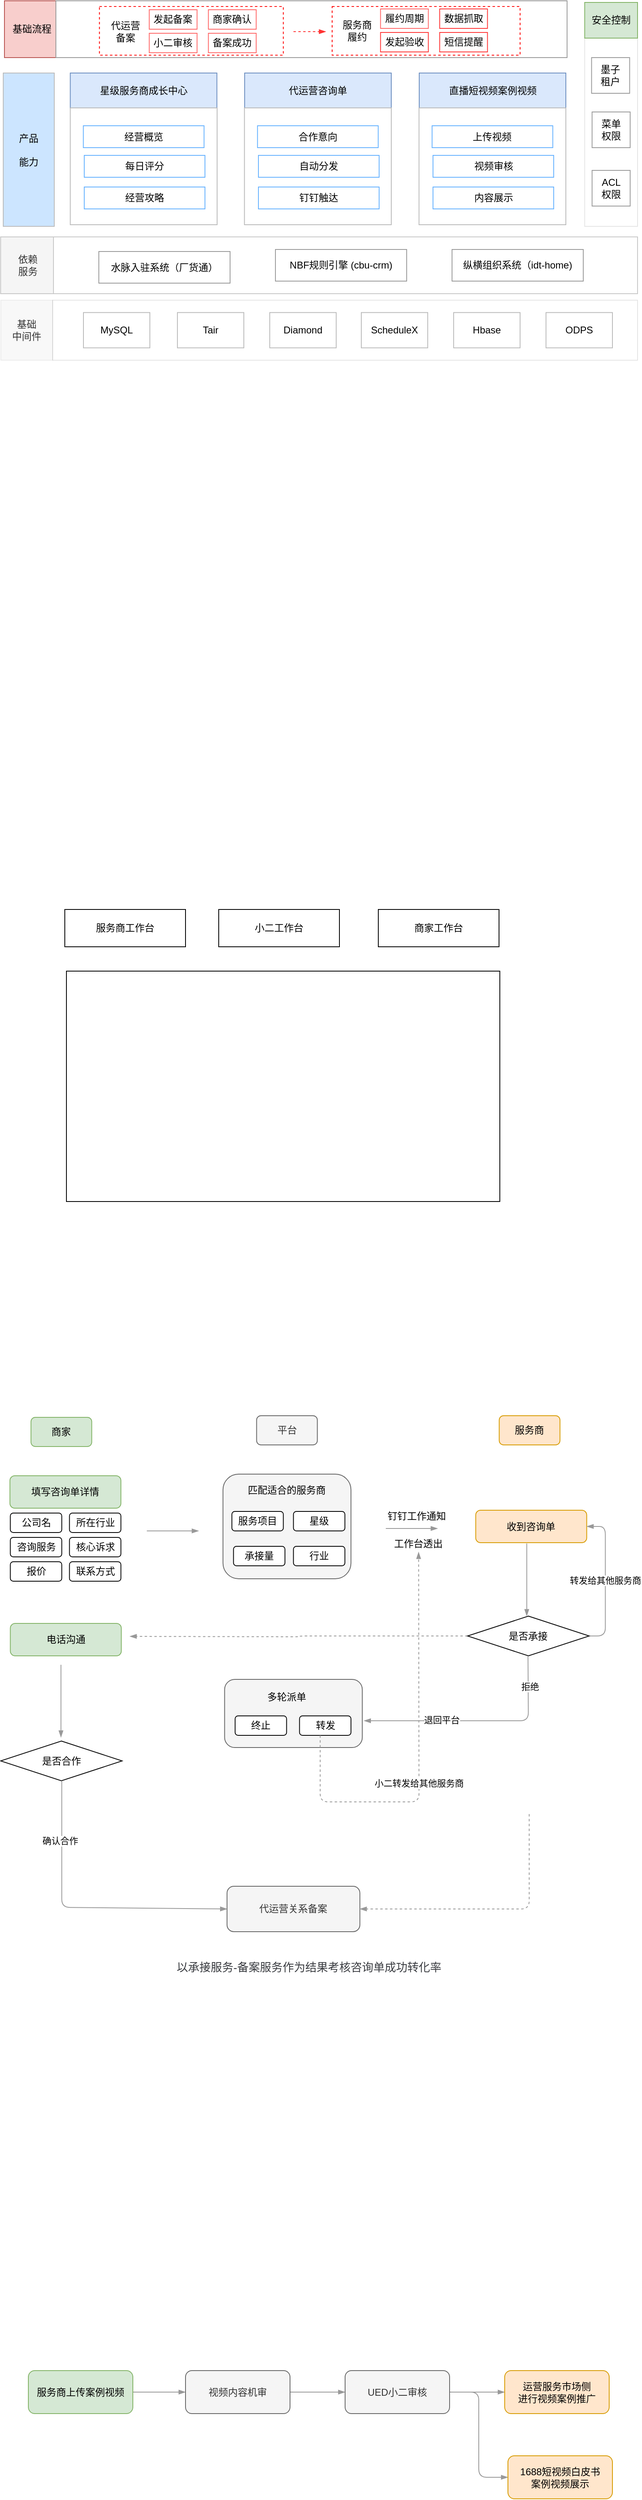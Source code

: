 <mxfile version="14.4.4" type="github">
  <diagram id="fzYdJxx9XS5O2OnHd9Sr" name="第 1 页">
    <mxGraphModel dx="1298" dy="772" grid="0" gridSize="10" guides="1" tooltips="1" connect="1" arrows="1" fold="1" page="0" pageScale="1" pageWidth="827" pageHeight="1169" background="none" math="0" shadow="0">
      <root>
        <mxCell id="0" />
        <mxCell id="1" parent="0" />
        <mxCell id="sth7DNuGs8PsifQStnxZ-1" value="" style="rounded=0;whiteSpace=wrap;html=1;strokeWidth=1;opacity=10;fillColor=none;" parent="1" vertex="1">
          <mxGeometry x="85" y="591" width="722" height="74" as="geometry" />
        </mxCell>
        <mxCell id="sth7DNuGs8PsifQStnxZ-3" value="MySQL" style="rounded=0;whiteSpace=wrap;html=1;strokeWidth=1;gradientColor=none;fillColor=none;strokeColor=#BABABA;" parent="1" vertex="1">
          <mxGeometry x="123" y="606.25" width="82" height="43.5" as="geometry" />
        </mxCell>
        <mxCell id="sth7DNuGs8PsifQStnxZ-7" value="Tair" style="rounded=0;whiteSpace=wrap;html=1;strokeWidth=1;gradientColor=none;fillColor=none;strokeColor=#BABABA;" parent="1" vertex="1">
          <mxGeometry x="239" y="606.25" width="82" height="43.5" as="geometry" />
        </mxCell>
        <mxCell id="sth7DNuGs8PsifQStnxZ-8" value="Diamond" style="rounded=0;whiteSpace=wrap;html=1;strokeWidth=1;gradientColor=none;fillColor=none;strokeColor=#BABABA;" parent="1" vertex="1">
          <mxGeometry x="353" y="606.25" width="82" height="43.5" as="geometry" />
        </mxCell>
        <mxCell id="sth7DNuGs8PsifQStnxZ-9" value="ScheduleX" style="rounded=0;whiteSpace=wrap;html=1;strokeWidth=1;gradientColor=none;fillColor=none;strokeColor=#BABABA;" parent="1" vertex="1">
          <mxGeometry x="466" y="606.25" width="82" height="43.5" as="geometry" />
        </mxCell>
        <mxCell id="sth7DNuGs8PsifQStnxZ-10" value="Hbase" style="rounded=0;whiteSpace=wrap;html=1;strokeWidth=1;gradientColor=none;fillColor=none;strokeColor=#BABABA;" parent="1" vertex="1">
          <mxGeometry x="580" y="606.25" width="82" height="43.5" as="geometry" />
        </mxCell>
        <mxCell id="sth7DNuGs8PsifQStnxZ-11" value="ODPS" style="rounded=0;whiteSpace=wrap;html=1;strokeWidth=1;gradientColor=none;fillColor=none;strokeColor=#BABABA;" parent="1" vertex="1">
          <mxGeometry x="694" y="606.25" width="82" height="43.5" as="geometry" />
        </mxCell>
        <mxCell id="sth7DNuGs8PsifQStnxZ-12" value="基础&lt;br&gt;中间件" style="rounded=0;whiteSpace=wrap;html=1;strokeColor=#666666;strokeWidth=1;opacity=10;fontColor=#333333;fillColor=#BABABA;" parent="1" vertex="1">
          <mxGeometry x="21" y="591" width="64" height="74" as="geometry" />
        </mxCell>
        <mxCell id="sth7DNuGs8PsifQStnxZ-22" value="服务商工作台" style="rounded=0;whiteSpace=wrap;html=1;strokeWidth=1;" parent="1" vertex="1">
          <mxGeometry x="100" y="1342" width="149" height="46" as="geometry" />
        </mxCell>
        <mxCell id="sth7DNuGs8PsifQStnxZ-23" value="小二工作台" style="rounded=0;whiteSpace=wrap;html=1;strokeWidth=1;" parent="1" vertex="1">
          <mxGeometry x="290" y="1342" width="149" height="46" as="geometry" />
        </mxCell>
        <mxCell id="sth7DNuGs8PsifQStnxZ-24" value="商家工作台" style="rounded=0;whiteSpace=wrap;html=1;strokeWidth=1;" parent="1" vertex="1">
          <mxGeometry x="487" y="1342" width="149" height="46" as="geometry" />
        </mxCell>
        <mxCell id="sth7DNuGs8PsifQStnxZ-25" value="" style="rounded=0;whiteSpace=wrap;html=1;strokeWidth=1;" parent="1" vertex="1">
          <mxGeometry x="102" y="1418" width="535" height="284" as="geometry" />
        </mxCell>
        <mxCell id="BvIXddIH53Y5yg7DUaGY-2" value="商家" style="rounded=1;whiteSpace=wrap;html=1;fillColor=#d5e8d4;strokeColor=#82b366;" vertex="1" parent="1">
          <mxGeometry x="58.25" y="1968" width="75" height="36" as="geometry" />
        </mxCell>
        <mxCell id="BvIXddIH53Y5yg7DUaGY-3" value="平台" style="rounded=1;whiteSpace=wrap;html=1;fillColor=#f5f5f5;strokeColor=#666666;fontColor=#333333;" vertex="1" parent="1">
          <mxGeometry x="336.75" y="1966" width="75" height="36" as="geometry" />
        </mxCell>
        <mxCell id="BvIXddIH53Y5yg7DUaGY-4" value="服务商" style="rounded=1;whiteSpace=wrap;html=1;fillColor=#ffe6cc;strokeColor=#d79b00;" vertex="1" parent="1">
          <mxGeometry x="636.25" y="1966" width="75" height="36" as="geometry" />
        </mxCell>
        <mxCell id="BvIXddIH53Y5yg7DUaGY-6" value="填写咨询单详情" style="rounded=1;whiteSpace=wrap;html=1;fillColor=#d5e8d4;strokeColor=#82b366;" vertex="1" parent="1">
          <mxGeometry x="32.25" y="2040" width="137" height="40" as="geometry" />
        </mxCell>
        <mxCell id="BvIXddIH53Y5yg7DUaGY-9" value="所在行业" style="rounded=1;whiteSpace=wrap;html=1;" vertex="1" parent="1">
          <mxGeometry x="105.75" y="2086" width="63.5" height="24" as="geometry" />
        </mxCell>
        <mxCell id="BvIXddIH53Y5yg7DUaGY-10" value="公司名" style="rounded=1;whiteSpace=wrap;html=1;" vertex="1" parent="1">
          <mxGeometry x="32.75" y="2086" width="63.5" height="24" as="geometry" />
        </mxCell>
        <mxCell id="BvIXddIH53Y5yg7DUaGY-11" value="咨询服务" style="rounded=1;whiteSpace=wrap;html=1;" vertex="1" parent="1">
          <mxGeometry x="32.75" y="2116" width="63.5" height="24" as="geometry" />
        </mxCell>
        <mxCell id="BvIXddIH53Y5yg7DUaGY-12" value="核心诉求" style="rounded=1;whiteSpace=wrap;html=1;" vertex="1" parent="1">
          <mxGeometry x="105.75" y="2116" width="63.5" height="24" as="geometry" />
        </mxCell>
        <mxCell id="BvIXddIH53Y5yg7DUaGY-13" value="报价" style="rounded=1;whiteSpace=wrap;html=1;" vertex="1" parent="1">
          <mxGeometry x="32.75" y="2146" width="63.5" height="24" as="geometry" />
        </mxCell>
        <mxCell id="BvIXddIH53Y5yg7DUaGY-14" value="联系方式" style="rounded=1;whiteSpace=wrap;html=1;" vertex="1" parent="1">
          <mxGeometry x="105.75" y="2146" width="63.5" height="24" as="geometry" />
        </mxCell>
        <mxCell id="BvIXddIH53Y5yg7DUaGY-15" value="" style="rounded=1;whiteSpace=wrap;html=1;fillColor=#f5f5f5;strokeColor=#666666;fontColor=#333333;" vertex="1" parent="1">
          <mxGeometry x="295.25" y="2038" width="158" height="129" as="geometry" />
        </mxCell>
        <mxCell id="BvIXddIH53Y5yg7DUaGY-17" value="匹配适合的服务商" style="text;html=1;strokeColor=none;fillColor=none;align=center;verticalAlign=middle;whiteSpace=wrap;rounded=0;" vertex="1" parent="1">
          <mxGeometry x="323.25" y="2050" width="102" height="15" as="geometry" />
        </mxCell>
        <mxCell id="BvIXddIH53Y5yg7DUaGY-18" value="服务项目" style="rounded=1;whiteSpace=wrap;html=1;" vertex="1" parent="1">
          <mxGeometry x="306.25" y="2084" width="63.5" height="24" as="geometry" />
        </mxCell>
        <mxCell id="BvIXddIH53Y5yg7DUaGY-20" value="星级" style="rounded=1;whiteSpace=wrap;html=1;" vertex="1" parent="1">
          <mxGeometry x="382.25" y="2084" width="63.5" height="24" as="geometry" />
        </mxCell>
        <mxCell id="BvIXddIH53Y5yg7DUaGY-21" value="承接量" style="rounded=1;whiteSpace=wrap;html=1;" vertex="1" parent="1">
          <mxGeometry x="308.25" y="2127" width="63.5" height="24" as="geometry" />
        </mxCell>
        <mxCell id="BvIXddIH53Y5yg7DUaGY-23" value="行业" style="rounded=1;whiteSpace=wrap;html=1;" vertex="1" parent="1">
          <mxGeometry x="382.25" y="2127" width="63.5" height="24" as="geometry" />
        </mxCell>
        <mxCell id="BvIXddIH53Y5yg7DUaGY-24" value="" style="endArrow=blockThin;html=1;endFill=1;rounded=1;strokeColor=#999999;" edge="1" parent="1">
          <mxGeometry width="50" height="50" relative="1" as="geometry">
            <mxPoint x="201.25" y="2108" as="sourcePoint" />
            <mxPoint x="265.25" y="2108" as="targetPoint" />
          </mxGeometry>
        </mxCell>
        <mxCell id="BvIXddIH53Y5yg7DUaGY-28" value="收到咨询单" style="rounded=1;whiteSpace=wrap;html=1;fillColor=#ffe6cc;strokeColor=#d79b00;" vertex="1" parent="1">
          <mxGeometry x="607.25" y="2082.5" width="137" height="40" as="geometry" />
        </mxCell>
        <mxCell id="BvIXddIH53Y5yg7DUaGY-29" value="" style="endArrow=blockThin;html=1;endFill=1;rounded=1;strokeColor=#999999;" edge="1" parent="1">
          <mxGeometry width="50" height="50" relative="1" as="geometry">
            <mxPoint x="496.25" y="2105" as="sourcePoint" />
            <mxPoint x="560.25" y="2105" as="targetPoint" />
          </mxGeometry>
        </mxCell>
        <mxCell id="BvIXddIH53Y5yg7DUaGY-30" value="钉钉工作通知" style="text;html=1;strokeColor=none;fillColor=none;align=center;verticalAlign=middle;whiteSpace=wrap;rounded=0;" vertex="1" parent="1">
          <mxGeometry x="489.25" y="2080" width="91" height="20" as="geometry" />
        </mxCell>
        <mxCell id="BvIXddIH53Y5yg7DUaGY-31" value="工作台透出" style="text;html=1;strokeColor=none;fillColor=none;align=center;verticalAlign=middle;whiteSpace=wrap;rounded=0;" vertex="1" parent="1">
          <mxGeometry x="491.25" y="2114" width="91" height="20" as="geometry" />
        </mxCell>
        <mxCell id="BvIXddIH53Y5yg7DUaGY-33" style="edgeStyle=orthogonalEdgeStyle;rounded=1;orthogonalLoop=1;jettySize=auto;html=1;exitX=0.5;exitY=1;exitDx=0;exitDy=0;endArrow=blockThin;endFill=1;strokeColor=#999999;" edge="1" parent="1" source="BvIXddIH53Y5yg7DUaGY-30" target="BvIXddIH53Y5yg7DUaGY-30">
          <mxGeometry relative="1" as="geometry" />
        </mxCell>
        <mxCell id="BvIXddIH53Y5yg7DUaGY-34" value="" style="endArrow=blockThin;html=1;endFill=1;rounded=1;strokeColor=#999999;" edge="1" parent="1">
          <mxGeometry width="50" height="50" relative="1" as="geometry">
            <mxPoint x="670.25" y="2123.5" as="sourcePoint" />
            <mxPoint x="670.25" y="2213" as="targetPoint" />
          </mxGeometry>
        </mxCell>
        <mxCell id="BvIXddIH53Y5yg7DUaGY-46" style="edgeStyle=orthogonalEdgeStyle;rounded=1;orthogonalLoop=1;jettySize=auto;html=1;endArrow=blockThin;endFill=1;strokeColor=#999999;dashed=1;" edge="1" parent="1" source="BvIXddIH53Y5yg7DUaGY-35">
          <mxGeometry relative="1" as="geometry">
            <mxPoint x="180.25" y="2238" as="targetPoint" />
          </mxGeometry>
        </mxCell>
        <mxCell id="BvIXddIH53Y5yg7DUaGY-47" value="转发给其他服务商" style="edgeStyle=orthogonalEdgeStyle;rounded=1;orthogonalLoop=1;jettySize=auto;html=1;entryX=1;entryY=0.5;entryDx=0;entryDy=0;endArrow=blockThin;endFill=1;strokeColor=#999999;" edge="1" parent="1" source="BvIXddIH53Y5yg7DUaGY-35" target="BvIXddIH53Y5yg7DUaGY-28">
          <mxGeometry relative="1" as="geometry">
            <Array as="points">
              <mxPoint x="767.25" y="2238" />
              <mxPoint x="767.25" y="2103" />
            </Array>
          </mxGeometry>
        </mxCell>
        <mxCell id="BvIXddIH53Y5yg7DUaGY-35" value="是否承接" style="strokeWidth=1;html=1;shape=mxgraph.flowchart.decision;whiteSpace=wrap;" vertex="1" parent="1">
          <mxGeometry x="597.25" y="2213" width="150" height="49" as="geometry" />
        </mxCell>
        <mxCell id="BvIXddIH53Y5yg7DUaGY-37" value="" style="endArrow=blockThin;html=1;endFill=1;rounded=1;strokeColor=#999999;entryX=1.012;entryY=0.607;entryDx=0;entryDy=0;entryPerimeter=0;" edge="1" parent="1" target="BvIXddIH53Y5yg7DUaGY-39">
          <mxGeometry width="50" height="50" relative="1" as="geometry">
            <mxPoint x="671.75" y="2262" as="sourcePoint" />
            <mxPoint x="672.25" y="2338" as="targetPoint" />
            <Array as="points">
              <mxPoint x="672.25" y="2342" />
            </Array>
          </mxGeometry>
        </mxCell>
        <mxCell id="BvIXddIH53Y5yg7DUaGY-38" value="拒绝" style="edgeLabel;html=1;align=center;verticalAlign=middle;resizable=0;points=[];" vertex="1" connectable="0" parent="BvIXddIH53Y5yg7DUaGY-37">
          <mxGeometry x="-0.106" relative="1" as="geometry">
            <mxPoint x="47.5" y="-42" as="offset" />
          </mxGeometry>
        </mxCell>
        <mxCell id="BvIXddIH53Y5yg7DUaGY-43" value="退回平台" style="edgeLabel;html=1;align=center;verticalAlign=middle;resizable=0;points=[];" vertex="1" connectable="0" parent="BvIXddIH53Y5yg7DUaGY-37">
          <mxGeometry x="0.329" y="-1" relative="1" as="geometry">
            <mxPoint as="offset" />
          </mxGeometry>
        </mxCell>
        <mxCell id="BvIXddIH53Y5yg7DUaGY-39" value="" style="rounded=1;whiteSpace=wrap;html=1;fillColor=#f5f5f5;strokeColor=#666666;fontColor=#333333;" vertex="1" parent="1">
          <mxGeometry x="297.25" y="2291" width="170" height="84" as="geometry" />
        </mxCell>
        <mxCell id="BvIXddIH53Y5yg7DUaGY-40" value="多轮派单" style="text;html=1;strokeColor=none;fillColor=none;align=center;verticalAlign=middle;whiteSpace=wrap;rounded=0;" vertex="1" parent="1">
          <mxGeometry x="323.25" y="2305" width="102" height="15" as="geometry" />
        </mxCell>
        <mxCell id="BvIXddIH53Y5yg7DUaGY-41" value="终止" style="rounded=1;whiteSpace=wrap;html=1;" vertex="1" parent="1">
          <mxGeometry x="310.25" y="2336" width="63.5" height="24" as="geometry" />
        </mxCell>
        <mxCell id="BvIXddIH53Y5yg7DUaGY-42" value="转发" style="rounded=1;whiteSpace=wrap;html=1;" vertex="1" parent="1">
          <mxGeometry x="389.75" y="2336" width="63.5" height="24" as="geometry" />
        </mxCell>
        <mxCell id="BvIXddIH53Y5yg7DUaGY-44" value="小二转发给其他服务商" style="endArrow=blockThin;html=1;endFill=1;rounded=1;strokeColor=#999999;entryX=0.5;entryY=1;entryDx=0;entryDy=0;dashed=1;" edge="1" parent="1" target="BvIXddIH53Y5yg7DUaGY-31">
          <mxGeometry x="-0.113" width="50" height="50" relative="1" as="geometry">
            <mxPoint x="415.25" y="2360" as="sourcePoint" />
            <mxPoint x="571.25" y="2210" as="targetPoint" />
            <Array as="points">
              <mxPoint x="415.25" y="2442" />
              <mxPoint x="537.25" y="2442" />
            </Array>
            <mxPoint as="offset" />
          </mxGeometry>
        </mxCell>
        <mxCell id="BvIXddIH53Y5yg7DUaGY-45" value="电话沟通" style="rounded=1;whiteSpace=wrap;html=1;fillColor=#d5e8d4;strokeColor=#82b366;" vertex="1" parent="1">
          <mxGeometry x="32.75" y="2222" width="137" height="40" as="geometry" />
        </mxCell>
        <mxCell id="BvIXddIH53Y5yg7DUaGY-48" value="" style="endArrow=blockThin;html=1;endFill=1;rounded=1;strokeColor=#999999;" edge="1" parent="1">
          <mxGeometry width="50" height="50" relative="1" as="geometry">
            <mxPoint x="95.25" y="2273" as="sourcePoint" />
            <mxPoint x="95.25" y="2362.5" as="targetPoint" />
          </mxGeometry>
        </mxCell>
        <mxCell id="BvIXddIH53Y5yg7DUaGY-49" value="是否合作" style="strokeWidth=1;html=1;shape=mxgraph.flowchart.decision;whiteSpace=wrap;" vertex="1" parent="1">
          <mxGeometry x="20.75" y="2367" width="150" height="49" as="geometry" />
        </mxCell>
        <mxCell id="BvIXddIH53Y5yg7DUaGY-51" value="" style="endArrow=blockThin;html=1;endFill=1;rounded=1;strokeColor=#999999;entryX=0;entryY=0.5;entryDx=0;entryDy=0;" edge="1" parent="1" target="BvIXddIH53Y5yg7DUaGY-52">
          <mxGeometry width="50" height="50" relative="1" as="geometry">
            <mxPoint x="96.25" y="2416" as="sourcePoint" />
            <mxPoint x="96.25" y="2505.5" as="targetPoint" />
            <Array as="points">
              <mxPoint x="96.25" y="2572" />
            </Array>
          </mxGeometry>
        </mxCell>
        <mxCell id="BvIXddIH53Y5yg7DUaGY-53" value="确认合作" style="edgeLabel;html=1;align=center;verticalAlign=middle;resizable=0;points=[];" vertex="1" connectable="0" parent="BvIXddIH53Y5yg7DUaGY-51">
          <mxGeometry x="-0.24" y="-1" relative="1" as="geometry">
            <mxPoint x="-2" y="-63" as="offset" />
          </mxGeometry>
        </mxCell>
        <mxCell id="BvIXddIH53Y5yg7DUaGY-52" value="代运营关系备案" style="rounded=1;whiteSpace=wrap;html=1;fillColor=#f5f5f5;strokeColor=#666666;fontColor=#333333;" vertex="1" parent="1">
          <mxGeometry x="300.25" y="2546" width="164" height="56" as="geometry" />
        </mxCell>
        <mxCell id="BvIXddIH53Y5yg7DUaGY-55" value="" style="endArrow=blockThin;html=1;endFill=1;rounded=1;strokeColor=#999999;entryX=1;entryY=0.5;entryDx=0;entryDy=0;dashed=1;" edge="1" parent="1" target="BvIXddIH53Y5yg7DUaGY-52">
          <mxGeometry width="50" height="50" relative="1" as="geometry">
            <mxPoint x="673.25" y="2457" as="sourcePoint" />
            <mxPoint x="673.25" y="2586.5" as="targetPoint" />
            <Array as="points">
              <mxPoint x="673.25" y="2574" />
            </Array>
          </mxGeometry>
        </mxCell>
        <mxCell id="BvIXddIH53Y5yg7DUaGY-57" value="&lt;span style=&quot;color: rgb(58 , 60 , 65) ; font-family: , , &amp;#34;segoe ui&amp;#34; , &amp;#34;pingfang sc&amp;#34; , &amp;#34;hiragino sans gb&amp;#34; , &amp;#34;microsoft yahei&amp;#34; , &amp;#34;helvetica neue&amp;#34; , &amp;#34;helvetica&amp;#34; , &amp;#34;arial&amp;#34; , sans-serif ; font-size: 14px&quot;&gt;以承接服务-备案服务作为结果考核咨询单成功转化率&lt;/span&gt;" style="text;html=1;strokeColor=none;fillColor=none;align=center;verticalAlign=middle;whiteSpace=wrap;rounded=0;" vertex="1" parent="1">
          <mxGeometry x="226.5" y="2636" width="348.5" height="20" as="geometry" />
        </mxCell>
        <mxCell id="BvIXddIH53Y5yg7DUaGY-62" style="edgeStyle=orthogonalEdgeStyle;rounded=1;orthogonalLoop=1;jettySize=auto;html=1;entryX=0;entryY=0.5;entryDx=0;entryDy=0;endArrow=blockThin;endFill=1;strokeColor=#999999;" edge="1" parent="1" source="BvIXddIH53Y5yg7DUaGY-59" target="BvIXddIH53Y5yg7DUaGY-60">
          <mxGeometry relative="1" as="geometry" />
        </mxCell>
        <mxCell id="BvIXddIH53Y5yg7DUaGY-59" value="服务商上传案例视频" style="rounded=1;whiteSpace=wrap;html=1;strokeWidth=1;fillColor=#d5e8d4;strokeColor=#82b366;" vertex="1" parent="1">
          <mxGeometry x="55" y="3143" width="129" height="53" as="geometry" />
        </mxCell>
        <mxCell id="BvIXddIH53Y5yg7DUaGY-63" style="edgeStyle=orthogonalEdgeStyle;rounded=1;orthogonalLoop=1;jettySize=auto;html=1;entryX=0;entryY=0.5;entryDx=0;entryDy=0;endArrow=blockThin;endFill=1;strokeColor=#999999;" edge="1" parent="1" source="BvIXddIH53Y5yg7DUaGY-60" target="BvIXddIH53Y5yg7DUaGY-61">
          <mxGeometry relative="1" as="geometry" />
        </mxCell>
        <mxCell id="BvIXddIH53Y5yg7DUaGY-60" value="视频内容机审" style="rounded=1;whiteSpace=wrap;html=1;strokeWidth=1;fillColor=#f5f5f5;strokeColor=#666666;fontColor=#333333;" vertex="1" parent="1">
          <mxGeometry x="249" y="3143" width="129" height="53" as="geometry" />
        </mxCell>
        <mxCell id="BvIXddIH53Y5yg7DUaGY-65" style="edgeStyle=orthogonalEdgeStyle;rounded=1;orthogonalLoop=1;jettySize=auto;html=1;endArrow=blockThin;endFill=1;strokeColor=#999999;" edge="1" parent="1" source="BvIXddIH53Y5yg7DUaGY-61" target="BvIXddIH53Y5yg7DUaGY-64">
          <mxGeometry relative="1" as="geometry" />
        </mxCell>
        <mxCell id="BvIXddIH53Y5yg7DUaGY-67" style="edgeStyle=orthogonalEdgeStyle;rounded=1;orthogonalLoop=1;jettySize=auto;html=1;entryX=0;entryY=0.5;entryDx=0;entryDy=0;endArrow=blockThin;endFill=1;strokeColor=#999999;" edge="1" parent="1" source="BvIXddIH53Y5yg7DUaGY-61" target="BvIXddIH53Y5yg7DUaGY-66">
          <mxGeometry relative="1" as="geometry" />
        </mxCell>
        <mxCell id="BvIXddIH53Y5yg7DUaGY-61" value="UED小二审核" style="rounded=1;whiteSpace=wrap;html=1;strokeWidth=1;fillColor=#f5f5f5;strokeColor=#666666;fontColor=#333333;" vertex="1" parent="1">
          <mxGeometry x="446" y="3143" width="129" height="53" as="geometry" />
        </mxCell>
        <mxCell id="BvIXddIH53Y5yg7DUaGY-64" value="运营服务市场侧&lt;br&gt;进行视频案例推广" style="rounded=1;whiteSpace=wrap;html=1;strokeWidth=1;fillColor=#ffe6cc;strokeColor=#d79b00;" vertex="1" parent="1">
          <mxGeometry x="643" y="3143" width="129" height="53" as="geometry" />
        </mxCell>
        <mxCell id="BvIXddIH53Y5yg7DUaGY-66" value="1688短视频白皮书&lt;br&gt;案例视频展示" style="rounded=1;whiteSpace=wrap;html=1;strokeWidth=1;fillColor=#ffe6cc;strokeColor=#d79b00;" vertex="1" parent="1">
          <mxGeometry x="647" y="3248" width="129" height="53" as="geometry" />
        </mxCell>
        <mxCell id="BvIXddIH53Y5yg7DUaGY-76" value="依赖&lt;br&gt;服务" style="rounded=0;whiteSpace=wrap;html=1;strokeWidth=1;fillColor=#f5f5f5;fontColor=#333333;strokeColor=#C7C7C7;" vertex="1" parent="1">
          <mxGeometry x="20.75" y="513" width="66.5" height="70" as="geometry" />
        </mxCell>
        <mxCell id="BvIXddIH53Y5yg7DUaGY-78" value="" style="rounded=0;whiteSpace=wrap;html=1;strokeWidth=1;strokeColor=#C7C7C7;" vertex="1" parent="1">
          <mxGeometry x="86" y="513" width="721" height="70" as="geometry" />
        </mxCell>
        <mxCell id="BvIXddIH53Y5yg7DUaGY-79" value="水脉入驻系统（厂货通）" style="rounded=0;whiteSpace=wrap;html=1;strokeColor=#999999;strokeWidth=1;" vertex="1" parent="1">
          <mxGeometry x="142" y="531" width="162" height="39" as="geometry" />
        </mxCell>
        <mxCell id="BvIXddIH53Y5yg7DUaGY-80" value="NBF规则引擎 (cbu-crm)" style="rounded=0;whiteSpace=wrap;html=1;strokeColor=#999999;strokeWidth=1;" vertex="1" parent="1">
          <mxGeometry x="360" y="528.5" width="162" height="39" as="geometry" />
        </mxCell>
        <mxCell id="BvIXddIH53Y5yg7DUaGY-81" value="纵横组织系统（idt-home)" style="rounded=0;whiteSpace=wrap;html=1;strokeColor=#999999;strokeWidth=1;" vertex="1" parent="1">
          <mxGeometry x="578" y="528.5" width="162" height="39" as="geometry" />
        </mxCell>
        <mxCell id="BvIXddIH53Y5yg7DUaGY-83" value="基础流程" style="rounded=0;whiteSpace=wrap;html=1;strokeColor=#b85450;strokeWidth=1;fillColor=#f8cecc;" vertex="1" parent="1">
          <mxGeometry x="25.5" y="222" width="66.5" height="70" as="geometry" />
        </mxCell>
        <mxCell id="BvIXddIH53Y5yg7DUaGY-84" value="" style="rounded=0;whiteSpace=wrap;html=1;strokeColor=#999999;strokeWidth=1;" vertex="1" parent="1">
          <mxGeometry x="89" y="222" width="631" height="70" as="geometry" />
        </mxCell>
        <mxCell id="BvIXddIH53Y5yg7DUaGY-85" value="" style="rounded=0;whiteSpace=wrap;html=1;strokeWidth=1;opacity=10;" vertex="1" parent="1">
          <mxGeometry x="741.75" y="268" width="65.25" height="232" as="geometry" />
        </mxCell>
        <mxCell id="BvIXddIH53Y5yg7DUaGY-86" value="安全控制" style="rounded=0;whiteSpace=wrap;html=1;strokeColor=#82b366;strokeWidth=1;fillColor=#d5e8d4;" vertex="1" parent="1">
          <mxGeometry x="741.75" y="224" width="65.25" height="44" as="geometry" />
        </mxCell>
        <mxCell id="BvIXddIH53Y5yg7DUaGY-88" value="墨子&lt;br&gt;租户" style="rounded=0;whiteSpace=wrap;html=1;strokeColor=#999999;strokeWidth=1;" vertex="1" parent="1">
          <mxGeometry x="750.25" y="292" width="47" height="44" as="geometry" />
        </mxCell>
        <mxCell id="BvIXddIH53Y5yg7DUaGY-89" value="菜单&lt;br&gt;权限" style="rounded=0;whiteSpace=wrap;html=1;strokeColor=#999999;strokeWidth=1;" vertex="1" parent="1">
          <mxGeometry x="750.88" y="359" width="47" height="44" as="geometry" />
        </mxCell>
        <mxCell id="BvIXddIH53Y5yg7DUaGY-90" value="代运营备案" style="text;html=1;strokeColor=none;fillColor=none;align=center;verticalAlign=middle;whiteSpace=wrap;rounded=0;" vertex="1" parent="1">
          <mxGeometry x="155.25" y="250" width="40" height="20" as="geometry" />
        </mxCell>
        <mxCell id="BvIXddIH53Y5yg7DUaGY-92" value="发起备案" style="rounded=0;whiteSpace=wrap;html=1;strokeWidth=1;strokeColor=#FF6666;" vertex="1" parent="1">
          <mxGeometry x="204.25" y="233" width="59" height="24" as="geometry" />
        </mxCell>
        <mxCell id="BvIXddIH53Y5yg7DUaGY-93" value="商家确认" style="rounded=0;whiteSpace=wrap;html=1;strokeWidth=1;strokeColor=#FF6666;" vertex="1" parent="1">
          <mxGeometry x="277.25" y="233" width="59" height="24" as="geometry" />
        </mxCell>
        <mxCell id="BvIXddIH53Y5yg7DUaGY-94" value="小二审核" style="rounded=0;whiteSpace=wrap;html=1;strokeWidth=1;strokeColor=#FF6666;" vertex="1" parent="1">
          <mxGeometry x="204.25" y="262" width="59" height="24" as="geometry" />
        </mxCell>
        <mxCell id="BvIXddIH53Y5yg7DUaGY-95" value="备案成功" style="rounded=0;whiteSpace=wrap;html=1;strokeWidth=1;strokeColor=#FF6666;" vertex="1" parent="1">
          <mxGeometry x="277.25" y="262" width="59" height="24" as="geometry" />
        </mxCell>
        <mxCell id="BvIXddIH53Y5yg7DUaGY-96" value="" style="rounded=0;whiteSpace=wrap;html=1;strokeWidth=1;fillColor=none;dashed=1;strokeColor=#FF0000;" vertex="1" parent="1">
          <mxGeometry x="142.75" y="229" width="227" height="60" as="geometry" />
        </mxCell>
        <mxCell id="BvIXddIH53Y5yg7DUaGY-97" value="服务商履约" style="text;html=1;strokeColor=none;fillColor=none;align=center;verticalAlign=middle;whiteSpace=wrap;rounded=0;" vertex="1" parent="1">
          <mxGeometry x="440.75" y="249" width="40" height="20" as="geometry" />
        </mxCell>
        <mxCell id="BvIXddIH53Y5yg7DUaGY-98" value="履约周期" style="rounded=0;whiteSpace=wrap;html=1;strokeWidth=1;strokeColor=#FF6666;" vertex="1" parent="1">
          <mxGeometry x="489.75" y="232" width="59" height="24" as="geometry" />
        </mxCell>
        <mxCell id="BvIXddIH53Y5yg7DUaGY-99" value="数据抓取" style="rounded=0;whiteSpace=wrap;html=1;strokeWidth=1;strokeColor=#FF3333;" vertex="1" parent="1">
          <mxGeometry x="562.75" y="232" width="59" height="24" as="geometry" />
        </mxCell>
        <mxCell id="BvIXddIH53Y5yg7DUaGY-100" value="发起验收" style="rounded=0;whiteSpace=wrap;html=1;strokeWidth=1;strokeColor=#FF3333;" vertex="1" parent="1">
          <mxGeometry x="489.75" y="261" width="59" height="24" as="geometry" />
        </mxCell>
        <mxCell id="BvIXddIH53Y5yg7DUaGY-101" value="短信提醒" style="rounded=0;whiteSpace=wrap;html=1;strokeWidth=1;strokeColor=#FF3333;" vertex="1" parent="1">
          <mxGeometry x="562.75" y="261" width="59" height="24" as="geometry" />
        </mxCell>
        <mxCell id="BvIXddIH53Y5yg7DUaGY-102" value="" style="rounded=0;whiteSpace=wrap;html=1;strokeWidth=1;fillColor=none;dashed=1;strokeColor=#FF0000;" vertex="1" parent="1">
          <mxGeometry x="430" y="229" width="232" height="60" as="geometry" />
        </mxCell>
        <mxCell id="BvIXddIH53Y5yg7DUaGY-105" value="产品&lt;br&gt;&lt;br&gt;能力" style="rounded=0;whiteSpace=wrap;html=1;strokeWidth=1;fillColor=#cce5ff;strokeColor=#BABABA;" vertex="1" parent="1">
          <mxGeometry x="24" y="311" width="63" height="189" as="geometry" />
        </mxCell>
        <mxCell id="BvIXddIH53Y5yg7DUaGY-106" value="星级服务商成长中心" style="rounded=0;whiteSpace=wrap;html=1;strokeColor=#6c8ebf;strokeWidth=1;fillColor=#dae8fc;" vertex="1" parent="1">
          <mxGeometry x="106.75" y="311" width="181" height="43" as="geometry" />
        </mxCell>
        <mxCell id="BvIXddIH53Y5yg7DUaGY-113" value="代运营咨询单" style="rounded=0;whiteSpace=wrap;html=1;strokeColor=#6c8ebf;strokeWidth=1;fillColor=#dae8fc;" vertex="1" parent="1">
          <mxGeometry x="322" y="311" width="181" height="43" as="geometry" />
        </mxCell>
        <mxCell id="BvIXddIH53Y5yg7DUaGY-115" value="直播短视频案例视频" style="rounded=0;whiteSpace=wrap;html=1;strokeColor=#6c8ebf;strokeWidth=1;fillColor=#dae8fc;" vertex="1" parent="1">
          <mxGeometry x="537.5" y="311" width="181" height="43" as="geometry" />
        </mxCell>
        <mxCell id="BvIXddIH53Y5yg7DUaGY-116" value="" style="rounded=0;whiteSpace=wrap;html=1;strokeWidth=1;gradientColor=#ffffff;strokeColor=#BABABA;" vertex="1" parent="1">
          <mxGeometry x="106.75" y="354" width="181.25" height="144" as="geometry" />
        </mxCell>
        <mxCell id="BvIXddIH53Y5yg7DUaGY-117" value="经营概览" style="rounded=0;whiteSpace=wrap;html=1;shadow=0;glass=0;sketch=0;strokeWidth=1;strokeColor=#66B2FF;" vertex="1" parent="1">
          <mxGeometry x="122.87" y="376" width="149" height="27" as="geometry" />
        </mxCell>
        <mxCell id="BvIXddIH53Y5yg7DUaGY-119" value="每日评分" style="rounded=0;whiteSpace=wrap;html=1;shadow=0;glass=0;sketch=0;strokeWidth=1;strokeColor=#66B2FF;" vertex="1" parent="1">
          <mxGeometry x="124" y="412.5" width="149" height="27" as="geometry" />
        </mxCell>
        <mxCell id="BvIXddIH53Y5yg7DUaGY-120" value="经营攻略" style="rounded=0;whiteSpace=wrap;html=1;shadow=0;glass=0;sketch=0;strokeWidth=1;strokeColor=#66B2FF;" vertex="1" parent="1">
          <mxGeometry x="124" y="451.5" width="149" height="27" as="geometry" />
        </mxCell>
        <mxCell id="BvIXddIH53Y5yg7DUaGY-121" value="" style="rounded=0;whiteSpace=wrap;html=1;strokeWidth=1;gradientColor=#ffffff;strokeColor=#BABABA;" vertex="1" parent="1">
          <mxGeometry x="321.75" y="354" width="181.25" height="144" as="geometry" />
        </mxCell>
        <mxCell id="BvIXddIH53Y5yg7DUaGY-122" value="合作意向" style="rounded=0;whiteSpace=wrap;html=1;shadow=0;glass=0;sketch=0;strokeWidth=1;strokeColor=#66B2FF;" vertex="1" parent="1">
          <mxGeometry x="337.87" y="376" width="149" height="27" as="geometry" />
        </mxCell>
        <mxCell id="BvIXddIH53Y5yg7DUaGY-123" value="自动分发" style="rounded=0;whiteSpace=wrap;html=1;shadow=0;glass=0;sketch=0;strokeWidth=1;strokeColor=#66B2FF;" vertex="1" parent="1">
          <mxGeometry x="339" y="412.5" width="149" height="27" as="geometry" />
        </mxCell>
        <mxCell id="BvIXddIH53Y5yg7DUaGY-124" value="钉钉触达" style="rounded=0;whiteSpace=wrap;html=1;shadow=0;glass=0;sketch=0;strokeWidth=1;strokeColor=#66B2FF;" vertex="1" parent="1">
          <mxGeometry x="339" y="451.5" width="149" height="27" as="geometry" />
        </mxCell>
        <mxCell id="BvIXddIH53Y5yg7DUaGY-126" value="" style="rounded=0;whiteSpace=wrap;html=1;strokeWidth=1;gradientColor=#ffffff;strokeColor=#BABABA;" vertex="1" parent="1">
          <mxGeometry x="537.25" y="354" width="181.25" height="144" as="geometry" />
        </mxCell>
        <mxCell id="BvIXddIH53Y5yg7DUaGY-127" value="上传视频" style="rounded=0;whiteSpace=wrap;html=1;shadow=0;glass=0;sketch=0;strokeWidth=1;strokeColor=#66B2FF;" vertex="1" parent="1">
          <mxGeometry x="553.37" y="376" width="149" height="27" as="geometry" />
        </mxCell>
        <mxCell id="BvIXddIH53Y5yg7DUaGY-128" value="视频审核" style="rounded=0;whiteSpace=wrap;html=1;shadow=0;glass=0;sketch=0;strokeWidth=1;strokeColor=#66B2FF;" vertex="1" parent="1">
          <mxGeometry x="554.5" y="412.5" width="149" height="27" as="geometry" />
        </mxCell>
        <mxCell id="BvIXddIH53Y5yg7DUaGY-129" value="内容展示" style="rounded=0;whiteSpace=wrap;html=1;shadow=0;glass=0;sketch=0;strokeWidth=1;strokeColor=#66B2FF;" vertex="1" parent="1">
          <mxGeometry x="554.5" y="451.5" width="149" height="27" as="geometry" />
        </mxCell>
        <mxCell id="BvIXddIH53Y5yg7DUaGY-136" value="ACL&lt;br&gt;权限" style="rounded=0;whiteSpace=wrap;html=1;strokeColor=#999999;strokeWidth=1;" vertex="1" parent="1">
          <mxGeometry x="750.88" y="431" width="47" height="44" as="geometry" />
        </mxCell>
        <mxCell id="BvIXddIH53Y5yg7DUaGY-141" value="" style="endArrow=blockThin;html=1;fontColor=#000000;endFill=1;rounded=1;dashed=1;strokeColor=#FF3333;" edge="1" parent="1">
          <mxGeometry width="50" height="50" relative="1" as="geometry">
            <mxPoint x="382.25" y="260" as="sourcePoint" />
            <mxPoint x="422.25" y="260" as="targetPoint" />
          </mxGeometry>
        </mxCell>
      </root>
    </mxGraphModel>
  </diagram>
</mxfile>
